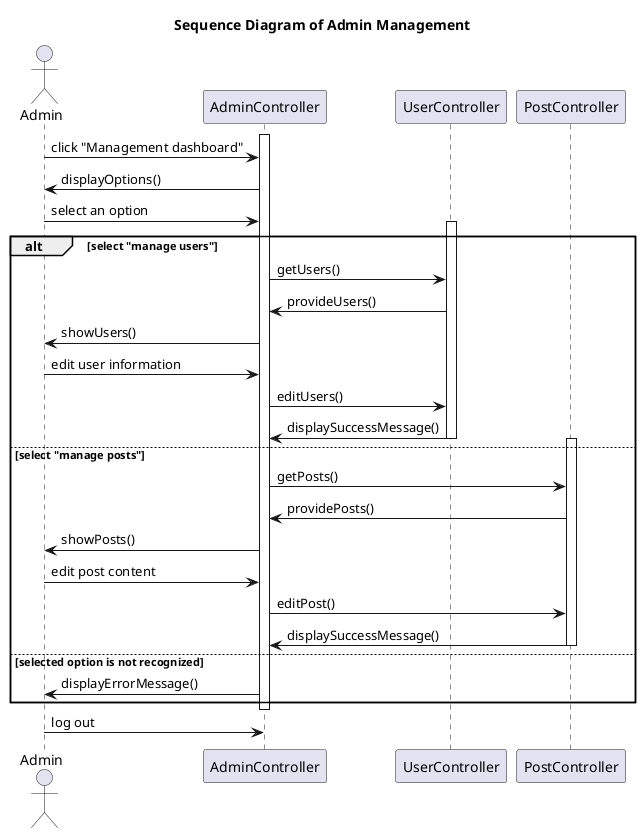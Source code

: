 @startuml
title Sequence Diagram of Admin Management

actor Admin

participant "AdminController" as System
participant "UserController" as UC
participant "PostController" as PC

activate System

Admin -> System: click "Management dashboard"
System -> Admin: displayOptions()
Admin -> System: select an option

alt select "manage users"

    activate UC
    System -> UC: getUsers()
    UC -> System: provideUsers()

    System -> Admin: showUsers()
    Admin -> System: edit user information

    System -> UC: editUsers()
    UC -> System: displaySuccessMessage()
    deactivate UC

else select "manage posts"

    activate PC
    System -> PC: getPosts()
    PC -> System: providePosts()

    System -> Admin: showPosts()
    Admin -> System: edit post content

    System -> PC: editPost()
    PC -> System: displaySuccessMessage()
    deactivate PC

else selected option is not recognized

    System -> Admin: displayErrorMessage()

end

deactivate System

Admin -> System: log out

@enduml
